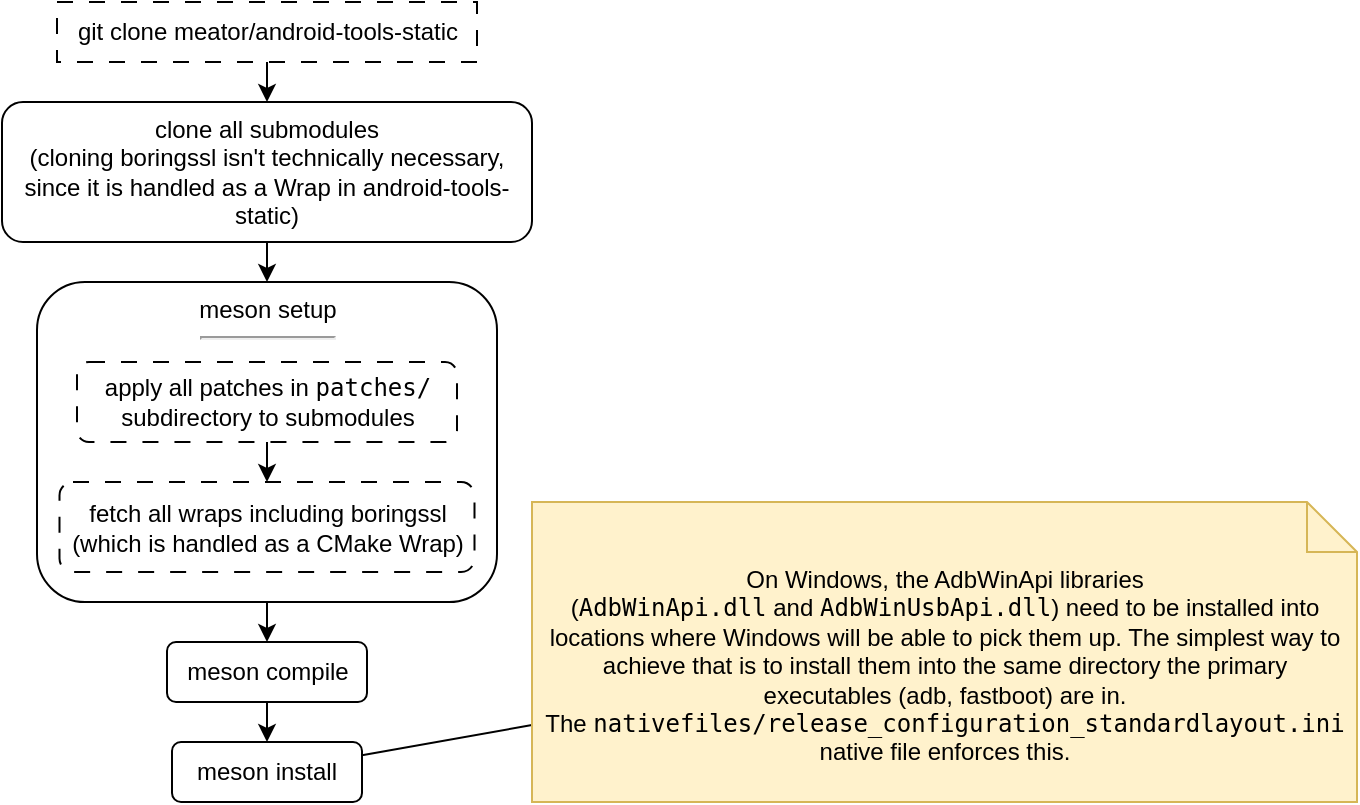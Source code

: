 <mxfile version="28.0.9">
  <diagram name="Page-1" id="G5-xiO7Yde-p7iUY-BRW">
    <mxGraphModel dx="872" dy="469" grid="1" gridSize="10" guides="1" tooltips="1" connect="1" arrows="1" fold="1" page="1" pageScale="1" pageWidth="850" pageHeight="1100" math="0" shadow="0">
      <root>
        <mxCell id="0" />
        <mxCell id="1" parent="0" />
        <mxCell id="vxFLdMdECQ-iYrfq1FJW-9" style="edgeStyle=orthogonalEdgeStyle;rounded=0;orthogonalLoop=1;jettySize=auto;html=1;exitX=0.5;exitY=1;exitDx=0;exitDy=0;entryX=0.5;entryY=0;entryDx=0;entryDy=0;" edge="1" parent="1" source="vxFLdMdECQ-iYrfq1FJW-1" target="vxFLdMdECQ-iYrfq1FJW-3">
          <mxGeometry relative="1" as="geometry" />
        </mxCell>
        <mxCell id="vxFLdMdECQ-iYrfq1FJW-1" value="git clone meator/android-tools-static" style="rounded=0;whiteSpace=wrap;html=1;dashed=1;dashPattern=8 8;" vertex="1" parent="1">
          <mxGeometry x="137.5" y="100" width="210" height="30" as="geometry" />
        </mxCell>
        <mxCell id="vxFLdMdECQ-iYrfq1FJW-11" style="edgeStyle=orthogonalEdgeStyle;rounded=0;orthogonalLoop=1;jettySize=auto;html=1;exitX=0.5;exitY=1;exitDx=0;exitDy=0;entryX=0.5;entryY=0;entryDx=0;entryDy=0;" edge="1" parent="1" source="vxFLdMdECQ-iYrfq1FJW-3" target="vxFLdMdECQ-iYrfq1FJW-4">
          <mxGeometry relative="1" as="geometry" />
        </mxCell>
        <mxCell id="vxFLdMdECQ-iYrfq1FJW-3" value="clone all submodules&lt;div&gt;(cloning boringssl isn&#39;t technically necessary, since it is handled as a Wrap in android-tools-static)&lt;/div&gt;" style="rounded=1;whiteSpace=wrap;html=1;" vertex="1" parent="1">
          <mxGeometry x="110" y="150" width="265" height="70" as="geometry" />
        </mxCell>
        <mxCell id="vxFLdMdECQ-iYrfq1FJW-12" style="edgeStyle=orthogonalEdgeStyle;rounded=0;orthogonalLoop=1;jettySize=auto;html=1;exitX=0.5;exitY=1;exitDx=0;exitDy=0;entryX=0.5;entryY=0;entryDx=0;entryDy=0;" edge="1" parent="1" source="vxFLdMdECQ-iYrfq1FJW-4" target="vxFLdMdECQ-iYrfq1FJW-7">
          <mxGeometry relative="1" as="geometry" />
        </mxCell>
        <mxCell id="vxFLdMdECQ-iYrfq1FJW-4" value="meson setup&lt;div&gt;&lt;hr&gt;&lt;/div&gt;" style="rounded=1;whiteSpace=wrap;html=1;verticalAlign=top;" vertex="1" parent="1">
          <mxGeometry x="127.5" y="240" width="230" height="160" as="geometry" />
        </mxCell>
        <mxCell id="vxFLdMdECQ-iYrfq1FJW-10" style="edgeStyle=orthogonalEdgeStyle;rounded=0;orthogonalLoop=1;jettySize=auto;html=1;exitX=0.5;exitY=1;exitDx=0;exitDy=0;entryX=0.5;entryY=0;entryDx=0;entryDy=0;" edge="1" parent="1" source="vxFLdMdECQ-iYrfq1FJW-5" target="vxFLdMdECQ-iYrfq1FJW-6">
          <mxGeometry relative="1" as="geometry" />
        </mxCell>
        <mxCell id="vxFLdMdECQ-iYrfq1FJW-5" value="apply all patches in &lt;code&gt;patches/&lt;/code&gt; subdirectory to submodules" style="rounded=1;whiteSpace=wrap;html=1;dashed=1;dashPattern=8 8;" vertex="1" parent="1">
          <mxGeometry x="147.5" y="280" width="190" height="40" as="geometry" />
        </mxCell>
        <mxCell id="vxFLdMdECQ-iYrfq1FJW-6" value="fetch all wraps including boringssl (which is handled as a CMake Wrap)" style="rounded=1;whiteSpace=wrap;html=1;dashed=1;dashPattern=8 8;" vertex="1" parent="1">
          <mxGeometry x="138.75" y="340" width="207.5" height="45" as="geometry" />
        </mxCell>
        <mxCell id="vxFLdMdECQ-iYrfq1FJW-13" style="edgeStyle=orthogonalEdgeStyle;rounded=0;orthogonalLoop=1;jettySize=auto;html=1;exitX=0.5;exitY=1;exitDx=0;exitDy=0;entryX=0.5;entryY=0;entryDx=0;entryDy=0;" edge="1" parent="1" source="vxFLdMdECQ-iYrfq1FJW-7" target="vxFLdMdECQ-iYrfq1FJW-8">
          <mxGeometry relative="1" as="geometry" />
        </mxCell>
        <mxCell id="vxFLdMdECQ-iYrfq1FJW-7" value="meson compile" style="rounded=1;whiteSpace=wrap;html=1;" vertex="1" parent="1">
          <mxGeometry x="192.5" y="420" width="100" height="30" as="geometry" />
        </mxCell>
        <mxCell id="vxFLdMdECQ-iYrfq1FJW-8" value="meson install" style="rounded=1;whiteSpace=wrap;html=1;" vertex="1" parent="1">
          <mxGeometry x="195" y="470" width="95" height="30" as="geometry" />
        </mxCell>
        <mxCell id="vxFLdMdECQ-iYrfq1FJW-15" style="rounded=0;orthogonalLoop=1;jettySize=auto;html=1;endArrow=none;endFill=0;" edge="1" parent="1" source="vxFLdMdECQ-iYrfq1FJW-14" target="vxFLdMdECQ-iYrfq1FJW-8">
          <mxGeometry relative="1" as="geometry" />
        </mxCell>
        <mxCell id="vxFLdMdECQ-iYrfq1FJW-14" value="On Windows, the AdbWinApi libraries (&lt;code&gt;AdbWinApi.dll&lt;/code&gt;&amp;nbsp;and&amp;nbsp;&lt;code&gt;AdbWinUsbApi.dll&lt;/code&gt;) need to be installed into locations where Windows will be able to pick them up. The simplest way to achieve that is to install them into the same directory the primary executables (adb, fastboot) are in. The&amp;nbsp;&lt;code&gt;nativefiles/release_configuration_standardlayout.ini&lt;/code&gt; native file enforces this." style="shape=note2;boundedLbl=1;whiteSpace=wrap;html=1;size=25;verticalAlign=top;align=center;fillColor=#fff2cc;strokeColor=#d6b656;labelBorderColor=none;spacing=2;spacingLeft=2;spacingRight=2;" vertex="1" parent="1">
          <mxGeometry x="375" y="350" width="412.5" height="150" as="geometry" />
        </mxCell>
      </root>
    </mxGraphModel>
  </diagram>
</mxfile>
